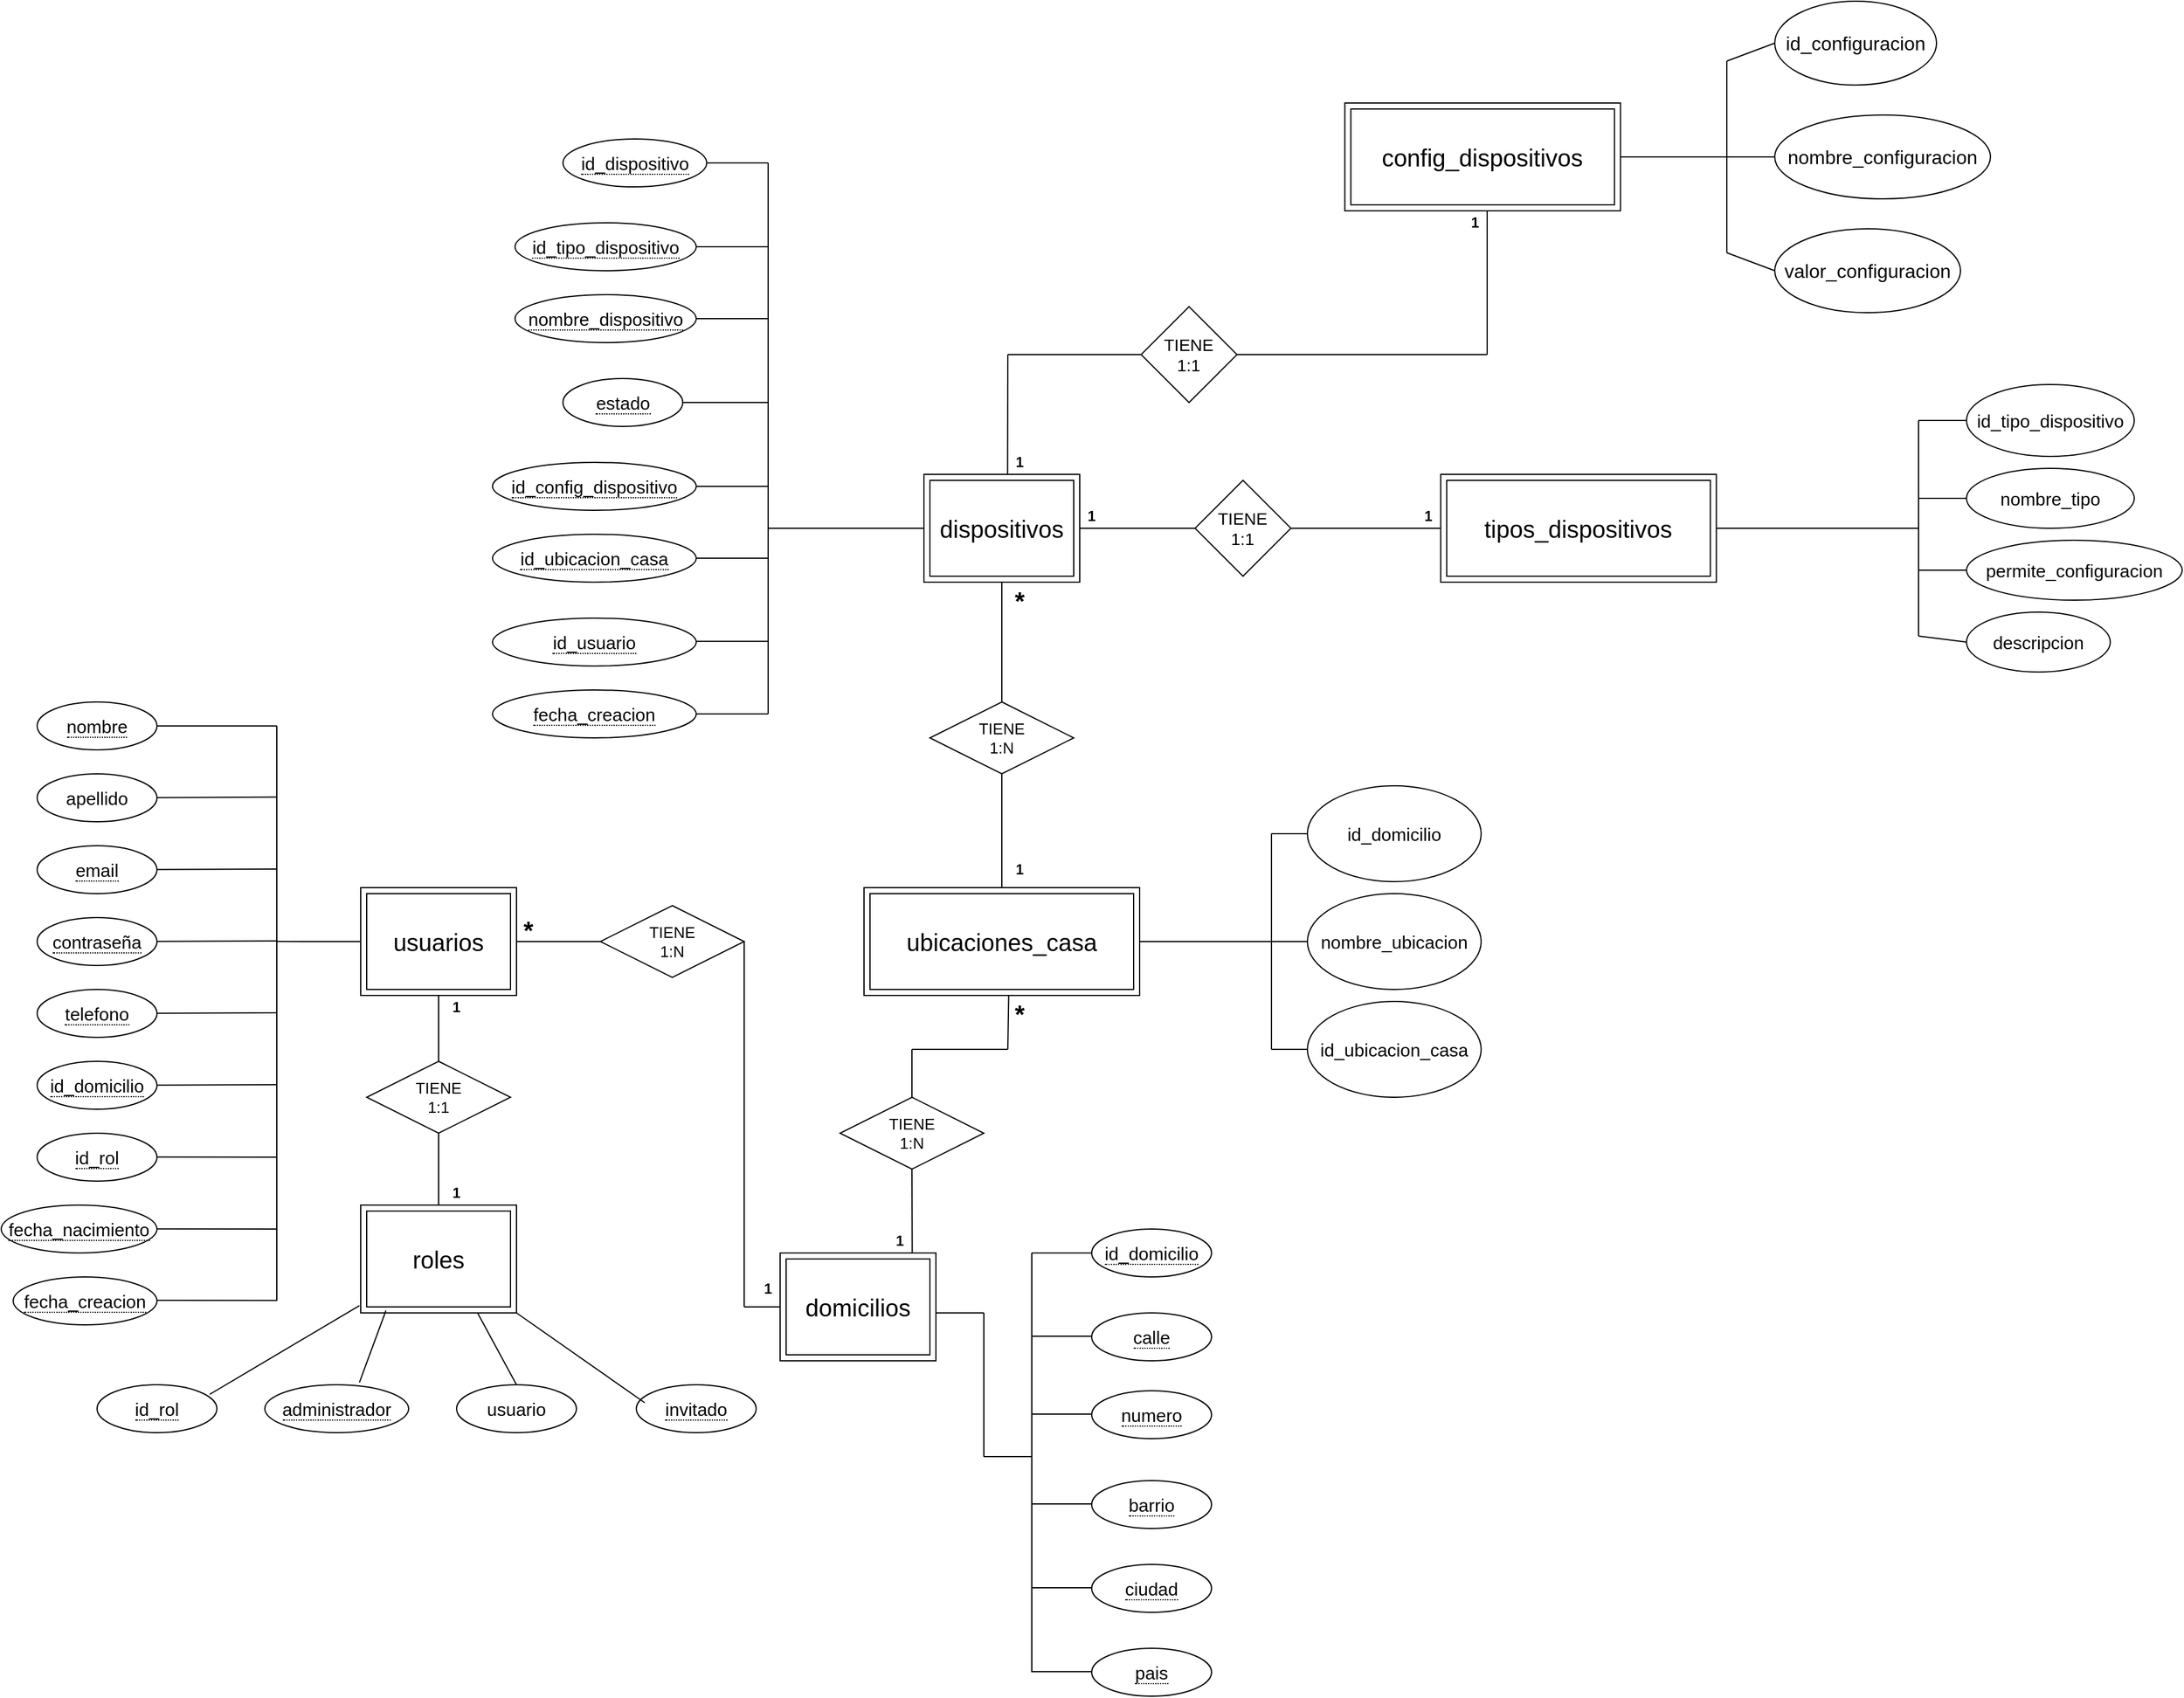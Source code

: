 <mxfile version="27.0.6">
  <diagram name="Página-1" id="RN6qUwkXmXJioh9lJVVL">
    <mxGraphModel dx="3287" dy="2283" grid="1" gridSize="10" guides="1" tooltips="1" connect="1" arrows="1" fold="1" page="0" pageScale="1" pageWidth="1169" pageHeight="827" background="light-dark(#FFFFFF,#000000)" math="0" shadow="0">
      <root>
        <mxCell id="0" />
        <mxCell id="1" parent="0" />
        <mxCell id="u8_-o0xkHzn2XvbIuxs5-7" value="&lt;span style=&quot;border-bottom: 1px dotted&quot;&gt;&lt;font style=&quot;font-size: 15px;&quot;&gt;nombre&lt;/font&gt;&lt;/span&gt;" style="ellipse;whiteSpace=wrap;html=1;align=center;" parent="1" vertex="1">
          <mxGeometry x="-250" y="50" width="100" height="40" as="geometry" />
        </mxCell>
        <mxCell id="u8_-o0xkHzn2XvbIuxs5-8" value="" style="endArrow=none;html=1;rounded=0;" parent="1" edge="1">
          <mxGeometry relative="1" as="geometry">
            <mxPoint x="-50" y="70" as="sourcePoint" />
            <mxPoint x="-50" y="550" as="targetPoint" />
          </mxGeometry>
        </mxCell>
        <mxCell id="u8_-o0xkHzn2XvbIuxs5-9" value="" style="endArrow=none;html=1;rounded=0;" parent="1" edge="1">
          <mxGeometry relative="1" as="geometry">
            <mxPoint x="-150" y="70" as="sourcePoint" />
            <mxPoint x="-50" y="70" as="targetPoint" />
          </mxGeometry>
        </mxCell>
        <mxCell id="u8_-o0xkHzn2XvbIuxs5-10" value="&lt;span style=&quot;font-size: 15px;&quot;&gt;apellido&lt;/span&gt;" style="ellipse;whiteSpace=wrap;html=1;align=center;" parent="1" vertex="1">
          <mxGeometry x="-250" y="110" width="100" height="40" as="geometry" />
        </mxCell>
        <mxCell id="u8_-o0xkHzn2XvbIuxs5-11" value="" style="endArrow=none;html=1;rounded=0;" parent="1" edge="1">
          <mxGeometry relative="1" as="geometry">
            <mxPoint x="-150" y="129.82" as="sourcePoint" />
            <mxPoint x="-50" y="129.41" as="targetPoint" />
          </mxGeometry>
        </mxCell>
        <mxCell id="u8_-o0xkHzn2XvbIuxs5-12" value="&lt;span style=&quot;border-bottom: 1px dotted&quot;&gt;&lt;font style=&quot;font-size: 15px;&quot;&gt;email&lt;/font&gt;&lt;/span&gt;" style="ellipse;whiteSpace=wrap;html=1;align=center;" parent="1" vertex="1">
          <mxGeometry x="-250" y="170" width="100" height="40" as="geometry" />
        </mxCell>
        <mxCell id="u8_-o0xkHzn2XvbIuxs5-13" value="&lt;span style=&quot;border-bottom: 1px dotted&quot;&gt;&lt;font style=&quot;font-size: 15px;&quot;&gt;contraseña&lt;/font&gt;&lt;/span&gt;" style="ellipse;whiteSpace=wrap;html=1;align=center;" parent="1" vertex="1">
          <mxGeometry x="-250" y="230" width="100" height="40" as="geometry" />
        </mxCell>
        <mxCell id="u8_-o0xkHzn2XvbIuxs5-14" value="&lt;span style=&quot;border-bottom: 1px dotted&quot;&gt;&lt;font style=&quot;font-size: 15px;&quot;&gt;telefono&lt;/font&gt;&lt;/span&gt;" style="ellipse;whiteSpace=wrap;html=1;align=center;" parent="1" vertex="1">
          <mxGeometry x="-250" y="290" width="100" height="40" as="geometry" />
        </mxCell>
        <mxCell id="u8_-o0xkHzn2XvbIuxs5-3" value="&lt;font style=&quot;font-size: 20px;&quot;&gt;usuarios&lt;/font&gt;" style="shape=ext;margin=3;double=1;whiteSpace=wrap;html=1;align=center;" parent="1" vertex="1">
          <mxGeometry x="20" y="205" width="130" height="90" as="geometry" />
        </mxCell>
        <mxCell id="3FY7Xd6svoK7raiZwcE3-2" value="&lt;span style=&quot;border-bottom: 1px dotted&quot;&gt;&lt;font style=&quot;font-size: 15px;&quot;&gt;id_domicilio&lt;/font&gt;&lt;/span&gt;" style="ellipse;whiteSpace=wrap;html=1;align=center;" parent="1" vertex="1">
          <mxGeometry x="-250" y="350" width="100" height="40" as="geometry" />
        </mxCell>
        <mxCell id="3FY7Xd6svoK7raiZwcE3-3" value="&lt;font style=&quot;font-size: 20px;&quot;&gt;dispositivos&lt;/font&gt;" style="shape=ext;margin=3;double=1;whiteSpace=wrap;html=1;align=center;" parent="1" vertex="1">
          <mxGeometry x="490" y="-140" width="130" height="90" as="geometry" />
        </mxCell>
        <mxCell id="3FY7Xd6svoK7raiZwcE3-4" value="&lt;span style=&quot;border-bottom: 1px dotted&quot;&gt;&lt;font style=&quot;font-size: 15px;&quot;&gt;id_rol&lt;/font&gt;&lt;/span&gt;" style="ellipse;whiteSpace=wrap;html=1;align=center;" parent="1" vertex="1">
          <mxGeometry x="-250" y="410" width="100" height="40" as="geometry" />
        </mxCell>
        <mxCell id="3FY7Xd6svoK7raiZwcE3-5" value="&lt;font style=&quot;font-size: 20px;&quot;&gt;roles&lt;/font&gt;" style="shape=ext;margin=3;double=1;whiteSpace=wrap;html=1;align=center;" parent="1" vertex="1">
          <mxGeometry x="20" y="470" width="130" height="90" as="geometry" />
        </mxCell>
        <mxCell id="3FY7Xd6svoK7raiZwcE3-6" value="" style="endArrow=none;html=1;rounded=0;" parent="1" edge="1">
          <mxGeometry relative="1" as="geometry">
            <mxPoint x="-150" y="189.91" as="sourcePoint" />
            <mxPoint x="-50" y="189.5" as="targetPoint" />
          </mxGeometry>
        </mxCell>
        <mxCell id="3FY7Xd6svoK7raiZwcE3-7" value="" style="endArrow=none;html=1;rounded=0;" parent="1" edge="1">
          <mxGeometry relative="1" as="geometry">
            <mxPoint x="-150" y="249.91" as="sourcePoint" />
            <mxPoint x="-50" y="249.5" as="targetPoint" />
          </mxGeometry>
        </mxCell>
        <mxCell id="3FY7Xd6svoK7raiZwcE3-8" value="" style="endArrow=none;html=1;rounded=0;" parent="1" edge="1">
          <mxGeometry relative="1" as="geometry">
            <mxPoint x="-150" y="309.91" as="sourcePoint" />
            <mxPoint x="-50" y="309.5" as="targetPoint" />
          </mxGeometry>
        </mxCell>
        <mxCell id="3FY7Xd6svoK7raiZwcE3-9" value="" style="endArrow=none;html=1;rounded=0;" parent="1" edge="1">
          <mxGeometry relative="1" as="geometry">
            <mxPoint x="-150" y="369.91" as="sourcePoint" />
            <mxPoint x="-50" y="369.5" as="targetPoint" />
          </mxGeometry>
        </mxCell>
        <mxCell id="3FY7Xd6svoK7raiZwcE3-10" value="" style="endArrow=none;html=1;rounded=0;" parent="1" edge="1">
          <mxGeometry relative="1" as="geometry">
            <mxPoint x="-150" y="429.91" as="sourcePoint" />
            <mxPoint x="-50" y="430" as="targetPoint" />
          </mxGeometry>
        </mxCell>
        <mxCell id="3FY7Xd6svoK7raiZwcE3-11" value="" style="endArrow=none;html=1;rounded=0;entryX=0;entryY=0.5;entryDx=0;entryDy=0;" parent="1" target="u8_-o0xkHzn2XvbIuxs5-3" edge="1">
          <mxGeometry relative="1" as="geometry">
            <mxPoint x="-50" y="249.91" as="sourcePoint" />
            <mxPoint x="50" y="249.5" as="targetPoint" />
          </mxGeometry>
        </mxCell>
        <mxCell id="3FY7Xd6svoK7raiZwcE3-12" value="&lt;span style=&quot;border-bottom: 1px dotted&quot;&gt;&lt;font style=&quot;font-size: 15px;&quot;&gt;administrador&lt;/font&gt;&lt;/span&gt;" style="ellipse;whiteSpace=wrap;html=1;align=center;" parent="1" vertex="1">
          <mxGeometry x="-60" y="620" width="120" height="40" as="geometry" />
        </mxCell>
        <mxCell id="3FY7Xd6svoK7raiZwcE3-13" value="&lt;span style=&quot;font-size: 15px;&quot;&gt;usuario&lt;/span&gt;" style="ellipse;whiteSpace=wrap;html=1;align=center;" parent="1" vertex="1">
          <mxGeometry x="100" y="620" width="100" height="40" as="geometry" />
        </mxCell>
        <mxCell id="3FY7Xd6svoK7raiZwcE3-14" value="&lt;span style=&quot;border-bottom: 1px dotted&quot;&gt;&lt;font style=&quot;font-size: 15px;&quot;&gt;invitado&lt;/font&gt;&lt;/span&gt;" style="ellipse;whiteSpace=wrap;html=1;align=center;" parent="1" vertex="1">
          <mxGeometry x="250" y="620" width="100" height="40" as="geometry" />
        </mxCell>
        <mxCell id="3FY7Xd6svoK7raiZwcE3-15" value="" style="endArrow=none;html=1;rounded=0;entryX=0.162;entryY=0.978;entryDx=0;entryDy=0;entryPerimeter=0;exitX=0.658;exitY=-0.05;exitDx=0;exitDy=0;exitPerimeter=0;" parent="1" source="3FY7Xd6svoK7raiZwcE3-12" target="3FY7Xd6svoK7raiZwcE3-5" edge="1">
          <mxGeometry relative="1" as="geometry">
            <mxPoint x="-90" y="560.41" as="sourcePoint" />
            <mxPoint x="10" y="560" as="targetPoint" />
          </mxGeometry>
        </mxCell>
        <mxCell id="3FY7Xd6svoK7raiZwcE3-16" value="" style="endArrow=none;html=1;rounded=0;exitX=0.5;exitY=0;exitDx=0;exitDy=0;entryX=0.75;entryY=1;entryDx=0;entryDy=0;" parent="1" source="3FY7Xd6svoK7raiZwcE3-13" target="3FY7Xd6svoK7raiZwcE3-5" edge="1">
          <mxGeometry relative="1" as="geometry">
            <mxPoint x="80" y="720.41" as="sourcePoint" />
            <mxPoint x="100" y="570" as="targetPoint" />
          </mxGeometry>
        </mxCell>
        <mxCell id="3FY7Xd6svoK7raiZwcE3-17" value="" style="endArrow=none;html=1;rounded=0;exitX=1;exitY=1;exitDx=0;exitDy=0;entryX=0.07;entryY=0.375;entryDx=0;entryDy=0;entryPerimeter=0;" parent="1" source="3FY7Xd6svoK7raiZwcE3-5" target="3FY7Xd6svoK7raiZwcE3-14" edge="1">
          <mxGeometry relative="1" as="geometry">
            <mxPoint x="180" y="790.41" as="sourcePoint" />
            <mxPoint x="280" y="790" as="targetPoint" />
          </mxGeometry>
        </mxCell>
        <mxCell id="3FY7Xd6svoK7raiZwcE3-19" value="&lt;span style=&quot;border-bottom: 1px dotted&quot;&gt;&lt;font style=&quot;font-size: 15px;&quot;&gt;id_rol&lt;/font&gt;&lt;/span&gt;" style="ellipse;whiteSpace=wrap;html=1;align=center;" parent="1" vertex="1">
          <mxGeometry x="-200" y="620" width="100" height="40" as="geometry" />
        </mxCell>
        <mxCell id="3FY7Xd6svoK7raiZwcE3-20" value="" style="endArrow=none;html=1;rounded=0;entryX=-0.008;entryY=0.933;entryDx=0;entryDy=0;entryPerimeter=0;exitX=0.94;exitY=0.2;exitDx=0;exitDy=0;exitPerimeter=0;" parent="1" source="3FY7Xd6svoK7raiZwcE3-19" target="3FY7Xd6svoK7raiZwcE3-5" edge="1">
          <mxGeometry relative="1" as="geometry">
            <mxPoint x="-50" y="610" as="sourcePoint" />
            <mxPoint x="-28" y="550" as="targetPoint" />
          </mxGeometry>
        </mxCell>
        <mxCell id="3FY7Xd6svoK7raiZwcE3-21" value="&lt;font style=&quot;font-size: 20px;&quot;&gt;domicilios&lt;/font&gt;" style="shape=ext;margin=3;double=1;whiteSpace=wrap;html=1;align=center;" parent="1" vertex="1">
          <mxGeometry x="370" y="510" width="130" height="90" as="geometry" />
        </mxCell>
        <mxCell id="3FY7Xd6svoK7raiZwcE3-22" value="&lt;span style=&quot;border-bottom: 1px dotted&quot;&gt;&lt;font style=&quot;font-size: 15px;&quot;&gt;calle&lt;/font&gt;&lt;/span&gt;" style="ellipse;whiteSpace=wrap;html=1;align=center;" parent="1" vertex="1">
          <mxGeometry x="630" y="560" width="100" height="40" as="geometry" />
        </mxCell>
        <mxCell id="3FY7Xd6svoK7raiZwcE3-23" value="&lt;span style=&quot;border-bottom: 1px dotted&quot;&gt;&lt;font style=&quot;font-size: 15px;&quot;&gt;numero&lt;/font&gt;&lt;/span&gt;" style="ellipse;whiteSpace=wrap;html=1;align=center;" parent="1" vertex="1">
          <mxGeometry x="630" y="625" width="100" height="40" as="geometry" />
        </mxCell>
        <mxCell id="3FY7Xd6svoK7raiZwcE3-24" value="&lt;span style=&quot;border-bottom: 1px dotted&quot;&gt;&lt;font style=&quot;font-size: 15px;&quot;&gt;barrio&lt;/font&gt;&lt;/span&gt;" style="ellipse;whiteSpace=wrap;html=1;align=center;" parent="1" vertex="1">
          <mxGeometry x="630" y="700" width="100" height="40" as="geometry" />
        </mxCell>
        <mxCell id="3FY7Xd6svoK7raiZwcE3-25" value="&lt;span style=&quot;border-bottom: 1px dotted&quot;&gt;&lt;font style=&quot;font-size: 15px;&quot;&gt;ciudad&lt;/font&gt;&lt;/span&gt;" style="ellipse;whiteSpace=wrap;html=1;align=center;" parent="1" vertex="1">
          <mxGeometry x="630" y="770" width="100" height="40" as="geometry" />
        </mxCell>
        <mxCell id="3FY7Xd6svoK7raiZwcE3-26" value="&lt;span style=&quot;border-bottom: 1px dotted&quot;&gt;&lt;font style=&quot;font-size: 15px;&quot;&gt;pais&lt;/font&gt;&lt;/span&gt;" style="ellipse;whiteSpace=wrap;html=1;align=center;" parent="1" vertex="1">
          <mxGeometry x="630" y="840" width="100" height="40" as="geometry" />
        </mxCell>
        <mxCell id="3FY7Xd6svoK7raiZwcE3-27" value="&lt;span style=&quot;border-bottom: 1px dotted&quot;&gt;&lt;font style=&quot;font-size: 15px;&quot;&gt;id_domicilio&lt;/font&gt;&lt;/span&gt;" style="ellipse;whiteSpace=wrap;html=1;align=center;strokeColor=default;" parent="1" vertex="1">
          <mxGeometry x="630" y="490" width="100" height="40" as="geometry" />
        </mxCell>
        <mxCell id="3FY7Xd6svoK7raiZwcE3-29" value="&lt;div&gt;&lt;font style=&quot;font-size: 13px;&quot;&gt;TIENE&lt;/font&gt;&lt;/div&gt;&lt;div&gt;&lt;font style=&quot;font-size: 13px;&quot;&gt;1:1&lt;/font&gt;&lt;/div&gt;" style="shape=rhombus;perimeter=rhombusPerimeter;whiteSpace=wrap;html=1;align=center;" parent="1" vertex="1">
          <mxGeometry x="25" y="350" width="120" height="60" as="geometry" />
        </mxCell>
        <mxCell id="3FY7Xd6svoK7raiZwcE3-30" value="&lt;span style=&quot;border-bottom: 1px dotted&quot;&gt;&lt;font style=&quot;font-size: 15px;&quot;&gt;fecha_creacion&lt;/font&gt;&lt;/span&gt;" style="ellipse;whiteSpace=wrap;html=1;align=center;" parent="1" vertex="1">
          <mxGeometry x="-270" y="530" width="120" height="40" as="geometry" />
        </mxCell>
        <mxCell id="3FY7Xd6svoK7raiZwcE3-31" value="" style="endArrow=none;html=1;rounded=0;" parent="1" edge="1">
          <mxGeometry relative="1" as="geometry">
            <mxPoint x="-150" y="489.91" as="sourcePoint" />
            <mxPoint x="-50" y="490" as="targetPoint" />
          </mxGeometry>
        </mxCell>
        <mxCell id="3FY7Xd6svoK7raiZwcE3-34" value="&lt;span style=&quot;border-bottom: 1px dotted&quot;&gt;&lt;font style=&quot;font-size: 15px;&quot;&gt;fecha_nacimiento&lt;/font&gt;&lt;/span&gt;" style="ellipse;whiteSpace=wrap;html=1;align=center;" parent="1" vertex="1">
          <mxGeometry x="-280" y="470" width="130" height="40" as="geometry" />
        </mxCell>
        <mxCell id="3FY7Xd6svoK7raiZwcE3-35" value="" style="endArrow=none;html=1;rounded=0;" parent="1" edge="1">
          <mxGeometry relative="1" as="geometry">
            <mxPoint x="-150" y="549.5" as="sourcePoint" />
            <mxPoint x="-50" y="549.59" as="targetPoint" />
          </mxGeometry>
        </mxCell>
        <mxCell id="3FY7Xd6svoK7raiZwcE3-37" value="" style="endArrow=none;html=1;rounded=0;exitX=1;exitY=0.5;exitDx=0;exitDy=0;" parent="1" source="3FY7Xd6svoK7raiZwcE3-38" edge="1">
          <mxGeometry relative="1" as="geometry">
            <mxPoint x="300" y="360" as="sourcePoint" />
            <mxPoint x="340" y="555" as="targetPoint" />
          </mxGeometry>
        </mxCell>
        <mxCell id="3FY7Xd6svoK7raiZwcE3-39" value="" style="endArrow=none;html=1;rounded=0;entryX=0;entryY=0.5;entryDx=0;entryDy=0;exitX=1;exitY=0.5;exitDx=0;exitDy=0;" parent="1" source="u8_-o0xkHzn2XvbIuxs5-3" target="3FY7Xd6svoK7raiZwcE3-38" edge="1">
          <mxGeometry relative="1" as="geometry">
            <mxPoint x="150" y="250" as="sourcePoint" />
            <mxPoint x="400" y="245" as="targetPoint" />
          </mxGeometry>
        </mxCell>
        <mxCell id="3FY7Xd6svoK7raiZwcE3-38" value="&lt;div&gt;&lt;font style=&quot;font-size: 13px;&quot;&gt;TIENE&lt;/font&gt;&lt;/div&gt;&lt;div&gt;&lt;font style=&quot;font-size: 13px;&quot;&gt;1:N&lt;/font&gt;&lt;/div&gt;" style="shape=rhombus;perimeter=rhombusPerimeter;whiteSpace=wrap;html=1;align=center;" parent="1" vertex="1">
          <mxGeometry x="220" y="220" width="120" height="60" as="geometry" />
        </mxCell>
        <mxCell id="3FY7Xd6svoK7raiZwcE3-41" value="" style="endArrow=none;html=1;rounded=0;" parent="1" edge="1">
          <mxGeometry relative="1" as="geometry">
            <mxPoint x="580" y="510" as="sourcePoint" />
            <mxPoint x="580" y="860" as="targetPoint" />
            <Array as="points">
              <mxPoint x="580" y="750" />
            </Array>
          </mxGeometry>
        </mxCell>
        <mxCell id="3FY7Xd6svoK7raiZwcE3-42" value="" style="endArrow=none;html=1;rounded=0;entryX=0;entryY=0.5;entryDx=0;entryDy=0;" parent="1" target="3FY7Xd6svoK7raiZwcE3-27" edge="1">
          <mxGeometry relative="1" as="geometry">
            <mxPoint x="580" y="510" as="sourcePoint" />
            <mxPoint x="670" y="470" as="targetPoint" />
          </mxGeometry>
        </mxCell>
        <mxCell id="3FY7Xd6svoK7raiZwcE3-43" value="" style="endArrow=none;html=1;rounded=0;entryX=0;entryY=0.5;entryDx=0;entryDy=0;" parent="1" edge="1">
          <mxGeometry relative="1" as="geometry">
            <mxPoint x="580" y="579.5" as="sourcePoint" />
            <mxPoint x="630" y="579.5" as="targetPoint" />
          </mxGeometry>
        </mxCell>
        <mxCell id="3FY7Xd6svoK7raiZwcE3-44" value="" style="endArrow=none;html=1;rounded=0;entryX=0;entryY=0.5;entryDx=0;entryDy=0;" parent="1" edge="1">
          <mxGeometry relative="1" as="geometry">
            <mxPoint x="580" y="644.5" as="sourcePoint" />
            <mxPoint x="630" y="644.5" as="targetPoint" />
          </mxGeometry>
        </mxCell>
        <mxCell id="3FY7Xd6svoK7raiZwcE3-45" value="" style="endArrow=none;html=1;rounded=0;entryX=0;entryY=0.5;entryDx=0;entryDy=0;" parent="1" edge="1">
          <mxGeometry relative="1" as="geometry">
            <mxPoint x="580" y="719.5" as="sourcePoint" />
            <mxPoint x="630" y="719.5" as="targetPoint" />
          </mxGeometry>
        </mxCell>
        <mxCell id="3FY7Xd6svoK7raiZwcE3-46" value="" style="endArrow=none;html=1;rounded=0;entryX=0;entryY=0.5;entryDx=0;entryDy=0;" parent="1" edge="1">
          <mxGeometry relative="1" as="geometry">
            <mxPoint x="580" y="789.5" as="sourcePoint" />
            <mxPoint x="630" y="789.5" as="targetPoint" />
          </mxGeometry>
        </mxCell>
        <mxCell id="3FY7Xd6svoK7raiZwcE3-47" value="" style="endArrow=none;html=1;rounded=0;entryX=0;entryY=0.5;entryDx=0;entryDy=0;" parent="1" edge="1">
          <mxGeometry relative="1" as="geometry">
            <mxPoint x="580" y="859.5" as="sourcePoint" />
            <mxPoint x="630" y="859.5" as="targetPoint" />
          </mxGeometry>
        </mxCell>
        <mxCell id="3FY7Xd6svoK7raiZwcE3-48" value="&lt;font style=&quot;font-size: 20px;&quot;&gt;tipos_dispositivos&lt;/font&gt;" style="shape=ext;margin=3;double=1;whiteSpace=wrap;html=1;align=center;" parent="1" vertex="1">
          <mxGeometry x="921.25" y="-140" width="230" height="90" as="geometry" />
        </mxCell>
        <mxCell id="PQYUU-_nngMEaI0ktpOC-4" value="" style="endArrow=none;html=1;rounded=0;entryX=1;entryY=0.5;entryDx=0;entryDy=0;" parent="1" edge="1" target="PQYUU-_nngMEaI0ktpOC-5">
          <mxGeometry width="50" height="50" relative="1" as="geometry">
            <mxPoint x="360" y="-400" as="sourcePoint" />
            <mxPoint x="298.75" y="-400" as="targetPoint" />
          </mxGeometry>
        </mxCell>
        <mxCell id="PQYUU-_nngMEaI0ktpOC-5" value="&lt;span style=&quot;border-bottom: 1px dotted&quot;&gt;&lt;font style=&quot;font-size: 15px;&quot;&gt;id_dispositivo&lt;/font&gt;&lt;/span&gt;" style="ellipse;whiteSpace=wrap;html=1;align=center;" parent="1" vertex="1">
          <mxGeometry x="188.75" y="-420" width="120" height="40" as="geometry" />
        </mxCell>
        <mxCell id="PQYUU-_nngMEaI0ktpOC-7" value="&lt;span style=&quot;border-bottom: 1px dotted&quot;&gt;&lt;font style=&quot;font-size: 15px;&quot;&gt;id_tipo_dispositivo&lt;/font&gt;&lt;/span&gt;" style="ellipse;whiteSpace=wrap;html=1;align=center;" parent="1" vertex="1">
          <mxGeometry x="148.75" y="-350" width="151.25" height="40" as="geometry" />
        </mxCell>
        <mxCell id="PQYUU-_nngMEaI0ktpOC-8" value="&lt;span style=&quot;border-bottom: 1px dotted&quot;&gt;&lt;font style=&quot;font-size: 15px;&quot;&gt;estado&lt;/font&gt;&lt;/span&gt;" style="ellipse;whiteSpace=wrap;html=1;align=center;points=[[0,0,0,0,0],[0,0.5,0,0,0],[0,1,0,0,0],[0.5,0,0,0,0],[0.5,1,0,0,0],[1,0,0,0,0],[1,0.5,0,0,0],[1,1,0,0,0]];" parent="1" vertex="1">
          <mxGeometry x="188.75" y="-220" width="100" height="40" as="geometry" />
        </mxCell>
        <mxCell id="PQYUU-_nngMEaI0ktpOC-9" value="&lt;span style=&quot;border-bottom: 1px dotted&quot;&gt;&lt;font style=&quot;font-size: 15px;&quot;&gt;id_config_dispositivo&lt;/font&gt;&lt;/span&gt;" style="ellipse;whiteSpace=wrap;html=1;align=center;" parent="1" vertex="1">
          <mxGeometry x="130" y="-150" width="170" height="40" as="geometry" />
        </mxCell>
        <mxCell id="PQYUU-_nngMEaI0ktpOC-11" value="&lt;span style=&quot;border-bottom: 1px dotted&quot;&gt;&lt;font style=&quot;font-size: 15px;&quot;&gt;nombre_dispositivo&lt;/font&gt;&lt;/span&gt;" style="ellipse;whiteSpace=wrap;html=1;align=center;" parent="1" vertex="1">
          <mxGeometry x="148.75" y="-290" width="151.25" height="40" as="geometry" />
        </mxCell>
        <mxCell id="PQYUU-_nngMEaI0ktpOC-13" value="&lt;font style=&quot;font-size: 20px;&quot;&gt;config_dispositivos&lt;/font&gt;" style="shape=ext;margin=3;double=1;whiteSpace=wrap;html=1;align=center;" parent="1" vertex="1">
          <mxGeometry x="841.25" y="-450" width="230" height="90" as="geometry" />
        </mxCell>
        <mxCell id="PQYUU-_nngMEaI0ktpOC-15" value="" style="endArrow=none;html=1;rounded=0;" parent="1" edge="1">
          <mxGeometry width="50" height="50" relative="1" as="geometry">
            <mxPoint x="360" y="-400" as="sourcePoint" />
            <mxPoint x="360" y="60" as="targetPoint" />
            <Array as="points">
              <mxPoint x="360" y="-60" />
            </Array>
          </mxGeometry>
        </mxCell>
        <mxCell id="PQYUU-_nngMEaI0ktpOC-16" value="" style="endArrow=none;html=1;rounded=0;entryX=1;entryY=0.5;entryDx=0;entryDy=0;" parent="1" edge="1" target="PQYUU-_nngMEaI0ktpOC-7">
          <mxGeometry width="50" height="50" relative="1" as="geometry">
            <mxPoint x="360" y="-330" as="sourcePoint" />
            <mxPoint x="310" y="-350" as="targetPoint" />
          </mxGeometry>
        </mxCell>
        <mxCell id="PQYUU-_nngMEaI0ktpOC-17" value="" style="endArrow=none;html=1;rounded=0;" parent="1" edge="1">
          <mxGeometry width="50" height="50" relative="1" as="geometry">
            <mxPoint x="360" y="-270" as="sourcePoint" />
            <mxPoint x="300" y="-270" as="targetPoint" />
          </mxGeometry>
        </mxCell>
        <mxCell id="PQYUU-_nngMEaI0ktpOC-19" value="" style="endArrow=none;html=1;rounded=0;entryX=1;entryY=0.5;entryDx=0;entryDy=0;" parent="1" edge="1" target="PQYUU-_nngMEaI0ktpOC-9">
          <mxGeometry width="50" height="50" relative="1" as="geometry">
            <mxPoint x="360" y="-130" as="sourcePoint" />
            <mxPoint x="320" y="-160" as="targetPoint" />
          </mxGeometry>
        </mxCell>
        <mxCell id="PQYUU-_nngMEaI0ktpOC-20" value="" style="endArrow=none;html=1;rounded=0;entryX=1;entryY=0.5;entryDx=0;entryDy=0;entryPerimeter=0;" parent="1" edge="1" target="PQYUU-_nngMEaI0ktpOC-8">
          <mxGeometry width="50" height="50" relative="1" as="geometry">
            <mxPoint x="360" y="-200" as="sourcePoint" />
            <mxPoint x="288.75" y="-205" as="targetPoint" />
          </mxGeometry>
        </mxCell>
        <mxCell id="PQYUU-_nngMEaI0ktpOC-21" value="&lt;span style=&quot;font-size: 20px;&quot;&gt;ubicaciones_casa&lt;/span&gt;" style="shape=ext;margin=3;double=1;whiteSpace=wrap;html=1;align=center;" parent="1" vertex="1">
          <mxGeometry x="440" y="205" width="230" height="90" as="geometry" />
        </mxCell>
        <mxCell id="PQYUU-_nngMEaI0ktpOC-22" value="&lt;span style=&quot;border-bottom: 1px dotted&quot;&gt;&lt;font style=&quot;font-size: 15px;&quot;&gt;id_ubicacion_casa&lt;/font&gt;&lt;/span&gt;" style="ellipse;whiteSpace=wrap;html=1;align=center;" parent="1" vertex="1">
          <mxGeometry x="130" y="-90" width="170" height="40" as="geometry" />
        </mxCell>
        <mxCell id="PQYUU-_nngMEaI0ktpOC-23" value="" style="endArrow=none;html=1;rounded=0;" parent="1" edge="1">
          <mxGeometry width="50" height="50" relative="1" as="geometry">
            <mxPoint x="360" y="-70" as="sourcePoint" />
            <mxPoint x="300" y="-70" as="targetPoint" />
          </mxGeometry>
        </mxCell>
        <mxCell id="PQYUU-_nngMEaI0ktpOC-24" value="&lt;span style=&quot;border-bottom: 1px dotted&quot;&gt;&lt;font style=&quot;font-size: 15px;&quot;&gt;id_usuario&lt;/font&gt;&lt;/span&gt;" style="ellipse;whiteSpace=wrap;html=1;align=center;" parent="1" vertex="1">
          <mxGeometry x="130" y="-20" width="170" height="40" as="geometry" />
        </mxCell>
        <mxCell id="PQYUU-_nngMEaI0ktpOC-25" value="" style="endArrow=none;html=1;rounded=0;" parent="1" edge="1">
          <mxGeometry width="50" height="50" relative="1" as="geometry">
            <mxPoint x="360" y="-0.59" as="sourcePoint" />
            <mxPoint x="300" y="-0.59" as="targetPoint" />
          </mxGeometry>
        </mxCell>
        <mxCell id="PQYUU-_nngMEaI0ktpOC-27" value="" style="endArrow=none;html=1;rounded=0;" parent="1" edge="1">
          <mxGeometry width="50" height="50" relative="1" as="geometry">
            <mxPoint x="360" y="60" as="sourcePoint" />
            <mxPoint x="300" y="60" as="targetPoint" />
          </mxGeometry>
        </mxCell>
        <mxCell id="PQYUU-_nngMEaI0ktpOC-28" value="&lt;span style=&quot;border-bottom: 1px dotted&quot;&gt;&lt;font style=&quot;font-size: 15px;&quot;&gt;fecha_creacion&lt;/font&gt;&lt;/span&gt;" style="ellipse;whiteSpace=wrap;html=1;align=center;" parent="1" vertex="1">
          <mxGeometry x="130" y="40" width="170" height="40" as="geometry" />
        </mxCell>
        <mxCell id="PQYUU-_nngMEaI0ktpOC-31" value="&lt;font style=&quot;font-size: 14px;&quot;&gt;TIENE&lt;/font&gt;&lt;div&gt;&lt;font style=&quot;font-size: 14px;&quot;&gt;1:1&lt;/font&gt;&lt;/div&gt;" style="rhombus;whiteSpace=wrap;html=1;" parent="1" vertex="1">
          <mxGeometry x="716.25" y="-135" width="80" height="80" as="geometry" />
        </mxCell>
        <mxCell id="PQYUU-_nngMEaI0ktpOC-40" value="&lt;font style=&quot;font-size: 15px;&quot;&gt;id_tipo_dispositivo&lt;/font&gt;" style="ellipse;whiteSpace=wrap;html=1;" parent="1" vertex="1">
          <mxGeometry x="1360" y="-215" width="140" height="60" as="geometry" />
        </mxCell>
        <mxCell id="PQYUU-_nngMEaI0ktpOC-42" value="&lt;font style=&quot;font-size: 15px;&quot;&gt;nombre_tipo&lt;/font&gt;" style="ellipse;whiteSpace=wrap;html=1;" parent="1" vertex="1">
          <mxGeometry x="1360" y="-145" width="140" height="50" as="geometry" />
        </mxCell>
        <mxCell id="PQYUU-_nngMEaI0ktpOC-44" value="&lt;font style=&quot;font-size: 15px;&quot;&gt;permite_configuracion&lt;/font&gt;" style="ellipse;whiteSpace=wrap;html=1;" parent="1" vertex="1">
          <mxGeometry x="1360" y="-85" width="180" height="50" as="geometry" />
        </mxCell>
        <mxCell id="PQYUU-_nngMEaI0ktpOC-46" value="&lt;font style=&quot;font-size: 15px;&quot;&gt;descripcion&lt;/font&gt;" style="ellipse;whiteSpace=wrap;html=1;" parent="1" vertex="1">
          <mxGeometry x="1360" y="-25" width="120" height="50" as="geometry" />
        </mxCell>
        <mxCell id="PQYUU-_nngMEaI0ktpOC-52" value="&lt;font style=&quot;font-size: 15px;&quot;&gt;id_ubicacion_casa&lt;/font&gt;" style="ellipse;whiteSpace=wrap;html=1;" parent="1" vertex="1">
          <mxGeometry x="810" y="300" width="145" height="80" as="geometry" />
        </mxCell>
        <mxCell id="PQYUU-_nngMEaI0ktpOC-56" value="&lt;font style=&quot;font-size: 15px;&quot;&gt;nombre_ubicacion&lt;/font&gt;" style="ellipse;whiteSpace=wrap;html=1;" parent="1" vertex="1">
          <mxGeometry x="810" y="210" width="145" height="80" as="geometry" />
        </mxCell>
        <mxCell id="PQYUU-_nngMEaI0ktpOC-60" value="&lt;font style=&quot;font-size: 16px;&quot;&gt;id_configuracion&lt;/font&gt;" style="ellipse;whiteSpace=wrap;html=1;" parent="1" vertex="1">
          <mxGeometry x="1200" y="-535" width="135" height="70" as="geometry" />
        </mxCell>
        <mxCell id="PQYUU-_nngMEaI0ktpOC-62" value="&lt;font style=&quot;font-size: 16px;&quot;&gt;nombre_configuracion&lt;/font&gt;" style="ellipse;whiteSpace=wrap;html=1;" parent="1" vertex="1">
          <mxGeometry x="1200" y="-440" width="180" height="70" as="geometry" />
        </mxCell>
        <mxCell id="PQYUU-_nngMEaI0ktpOC-65" value="&lt;font style=&quot;font-size: 16px;&quot;&gt;valor_configuracion&lt;/font&gt;" style="ellipse;whiteSpace=wrap;html=1;" parent="1" vertex="1">
          <mxGeometry x="1200" y="-345" width="155" height="70" as="geometry" />
        </mxCell>
        <mxCell id="PQYUU-_nngMEaI0ktpOC-71" value="&lt;font style=&quot;font-size: 14px;&quot;&gt;TIENE&lt;/font&gt;&lt;div&gt;&lt;font style=&quot;font-size: 14px;&quot;&gt;1:1&lt;/font&gt;&lt;/div&gt;" style="rhombus;whiteSpace=wrap;html=1;" parent="1" vertex="1">
          <mxGeometry x="671.25" y="-280" width="80" height="80" as="geometry" />
        </mxCell>
        <mxCell id="9aWKp1DlWxSWSAv2HUEG-2" value="&lt;font style=&quot;font-size: 15px;&quot;&gt;id_domicilio&lt;/font&gt;" style="ellipse;whiteSpace=wrap;html=1;" parent="1" vertex="1">
          <mxGeometry x="810" y="120" width="145" height="80" as="geometry" />
        </mxCell>
        <mxCell id="e76gL8wItpxrsiZWBFDr-9" value="&lt;div&gt;&lt;font style=&quot;font-size: 13px;&quot;&gt;TIENE&lt;/font&gt;&lt;/div&gt;&lt;div&gt;&lt;font style=&quot;font-size: 13px;&quot;&gt;1:N&lt;/font&gt;&lt;/div&gt;" style="shape=rhombus;perimeter=rhombusPerimeter;whiteSpace=wrap;html=1;align=center;" parent="1" vertex="1">
          <mxGeometry x="420" y="380" width="120" height="60" as="geometry" />
        </mxCell>
        <mxCell id="e76gL8wItpxrsiZWBFDr-11" value="&lt;div&gt;&lt;font style=&quot;font-size: 13px;&quot;&gt;TIENE&lt;/font&gt;&lt;/div&gt;&lt;div&gt;&lt;span style=&quot;font-size: 13px;&quot;&gt;1:N&lt;/span&gt;&lt;/div&gt;" style="shape=rhombus;perimeter=rhombusPerimeter;whiteSpace=wrap;html=1;align=center;" parent="1" vertex="1">
          <mxGeometry x="495" y="50" width="120" height="60" as="geometry" />
        </mxCell>
        <mxCell id="eNG17uDxJaIBUiNM3jQK-4" value="" style="endArrow=none;html=1;rounded=0;" edge="1" parent="1">
          <mxGeometry width="50" height="50" relative="1" as="geometry">
            <mxPoint x="540" y="680" as="sourcePoint" />
            <mxPoint x="580" y="680" as="targetPoint" />
          </mxGeometry>
        </mxCell>
        <mxCell id="eNG17uDxJaIBUiNM3jQK-5" value="" style="endArrow=none;html=1;rounded=0;entryX=0;entryY=0.5;entryDx=0;entryDy=0;" edge="1" parent="1" target="3FY7Xd6svoK7raiZwcE3-21">
          <mxGeometry width="50" height="50" relative="1" as="geometry">
            <mxPoint x="340" y="555" as="sourcePoint" />
            <mxPoint x="370" y="410" as="targetPoint" />
          </mxGeometry>
        </mxCell>
        <mxCell id="eNG17uDxJaIBUiNM3jQK-6" value="" style="endArrow=none;html=1;rounded=0;entryX=0;entryY=0.5;entryDx=0;entryDy=0;exitX=1;exitY=0.5;exitDx=0;exitDy=0;" edge="1" parent="1" source="3FY7Xd6svoK7raiZwcE3-3" target="PQYUU-_nngMEaI0ktpOC-31">
          <mxGeometry width="50" height="50" relative="1" as="geometry">
            <mxPoint x="610" y="-10" as="sourcePoint" />
            <mxPoint x="660" y="-60" as="targetPoint" />
          </mxGeometry>
        </mxCell>
        <mxCell id="eNG17uDxJaIBUiNM3jQK-7" value="" style="endArrow=none;html=1;rounded=0;exitX=0.5;exitY=0;exitDx=0;exitDy=0;entryX=0.5;entryY=1;entryDx=0;entryDy=0;" edge="1" parent="1" source="e76gL8wItpxrsiZWBFDr-11" target="3FY7Xd6svoK7raiZwcE3-3">
          <mxGeometry width="50" height="50" relative="1" as="geometry">
            <mxPoint x="610" y="-10" as="sourcePoint" />
            <mxPoint x="660" y="-60" as="targetPoint" />
          </mxGeometry>
        </mxCell>
        <mxCell id="eNG17uDxJaIBUiNM3jQK-8" value="" style="endArrow=none;html=1;rounded=0;exitX=1;exitY=0.5;exitDx=0;exitDy=0;entryX=0;entryY=0.5;entryDx=0;entryDy=0;" edge="1" parent="1" source="PQYUU-_nngMEaI0ktpOC-31" target="3FY7Xd6svoK7raiZwcE3-48">
          <mxGeometry width="50" height="50" relative="1" as="geometry">
            <mxPoint x="860" y="-50" as="sourcePoint" />
            <mxPoint x="890" y="-110" as="targetPoint" />
          </mxGeometry>
        </mxCell>
        <mxCell id="eNG17uDxJaIBUiNM3jQK-11" value="" style="endArrow=none;html=1;rounded=0;" edge="1" parent="1">
          <mxGeometry width="50" height="50" relative="1" as="geometry">
            <mxPoint x="1320" y="-5" as="sourcePoint" />
            <mxPoint x="1320" y="-185" as="targetPoint" />
          </mxGeometry>
        </mxCell>
        <mxCell id="eNG17uDxJaIBUiNM3jQK-12" value="" style="endArrow=none;html=1;rounded=0;entryX=0;entryY=0.5;entryDx=0;entryDy=0;" edge="1" parent="1" target="PQYUU-_nngMEaI0ktpOC-40">
          <mxGeometry width="50" height="50" relative="1" as="geometry">
            <mxPoint x="1320" y="-185" as="sourcePoint" />
            <mxPoint x="1290" y="-85" as="targetPoint" />
          </mxGeometry>
        </mxCell>
        <mxCell id="eNG17uDxJaIBUiNM3jQK-13" value="" style="endArrow=none;html=1;rounded=0;entryX=0;entryY=0.5;entryDx=0;entryDy=0;" edge="1" parent="1" target="PQYUU-_nngMEaI0ktpOC-42">
          <mxGeometry width="50" height="50" relative="1" as="geometry">
            <mxPoint x="1320" y="-120" as="sourcePoint" />
            <mxPoint x="1330" y="-145" as="targetPoint" />
          </mxGeometry>
        </mxCell>
        <mxCell id="eNG17uDxJaIBUiNM3jQK-14" value="" style="endArrow=none;html=1;rounded=0;entryX=0;entryY=0.5;entryDx=0;entryDy=0;" edge="1" parent="1" target="PQYUU-_nngMEaI0ktpOC-44">
          <mxGeometry width="50" height="50" relative="1" as="geometry">
            <mxPoint x="1320" y="-60" as="sourcePoint" />
            <mxPoint x="1330" y="-45" as="targetPoint" />
          </mxGeometry>
        </mxCell>
        <mxCell id="eNG17uDxJaIBUiNM3jQK-15" value="" style="endArrow=none;html=1;rounded=0;entryX=0;entryY=0.5;entryDx=0;entryDy=0;" edge="1" parent="1" target="PQYUU-_nngMEaI0ktpOC-46">
          <mxGeometry width="50" height="50" relative="1" as="geometry">
            <mxPoint x="1320" y="-5" as="sourcePoint" />
            <mxPoint x="1330" y="-45" as="targetPoint" />
          </mxGeometry>
        </mxCell>
        <mxCell id="eNG17uDxJaIBUiNM3jQK-16" value="" style="endArrow=none;html=1;rounded=0;exitX=1;exitY=0.5;exitDx=0;exitDy=0;" edge="1" parent="1" source="3FY7Xd6svoK7raiZwcE3-48">
          <mxGeometry width="50" height="50" relative="1" as="geometry">
            <mxPoint x="1090" y="-70" as="sourcePoint" />
            <mxPoint x="1320" y="-95" as="targetPoint" />
          </mxGeometry>
        </mxCell>
        <mxCell id="eNG17uDxJaIBUiNM3jQK-17" value="" style="endArrow=none;html=1;rounded=0;entryX=0;entryY=0.5;entryDx=0;entryDy=0;" edge="1" parent="1" target="3FY7Xd6svoK7raiZwcE3-3">
          <mxGeometry width="50" height="50" relative="1" as="geometry">
            <mxPoint x="360" y="-95" as="sourcePoint" />
            <mxPoint x="550" y="-70" as="targetPoint" />
          </mxGeometry>
        </mxCell>
        <mxCell id="eNG17uDxJaIBUiNM3jQK-21" value="" style="endArrow=none;html=1;rounded=0;entryX=0.5;entryY=1;entryDx=0;entryDy=0;" edge="1" parent="1" source="PQYUU-_nngMEaI0ktpOC-21" target="e76gL8wItpxrsiZWBFDr-11">
          <mxGeometry width="50" height="50" relative="1" as="geometry">
            <mxPoint x="500" y="300" as="sourcePoint" />
            <mxPoint x="550" y="250" as="targetPoint" />
          </mxGeometry>
        </mxCell>
        <mxCell id="eNG17uDxJaIBUiNM3jQK-22" value="" style="endArrow=none;html=1;rounded=0;exitX=1;exitY=0.5;exitDx=0;exitDy=0;" edge="1" parent="1" source="PQYUU-_nngMEaI0ktpOC-21">
          <mxGeometry width="50" height="50" relative="1" as="geometry">
            <mxPoint x="700" y="240" as="sourcePoint" />
            <mxPoint x="780" y="250" as="targetPoint" />
          </mxGeometry>
        </mxCell>
        <mxCell id="eNG17uDxJaIBUiNM3jQK-23" value="" style="endArrow=none;html=1;rounded=0;" edge="1" parent="1">
          <mxGeometry width="50" height="50" relative="1" as="geometry">
            <mxPoint x="780" y="340" as="sourcePoint" />
            <mxPoint x="780" y="160" as="targetPoint" />
          </mxGeometry>
        </mxCell>
        <mxCell id="eNG17uDxJaIBUiNM3jQK-24" value="" style="endArrow=none;html=1;rounded=0;entryX=0;entryY=0.5;entryDx=0;entryDy=0;" edge="1" parent="1" target="9aWKp1DlWxSWSAv2HUEG-2">
          <mxGeometry width="50" height="50" relative="1" as="geometry">
            <mxPoint x="780" y="160" as="sourcePoint" />
            <mxPoint x="830" y="220" as="targetPoint" />
          </mxGeometry>
        </mxCell>
        <mxCell id="eNG17uDxJaIBUiNM3jQK-25" value="" style="endArrow=none;html=1;rounded=0;entryX=0;entryY=0.5;entryDx=0;entryDy=0;" edge="1" parent="1" target="PQYUU-_nngMEaI0ktpOC-56">
          <mxGeometry width="50" height="50" relative="1" as="geometry">
            <mxPoint x="780" y="250" as="sourcePoint" />
            <mxPoint x="830" y="220" as="targetPoint" />
          </mxGeometry>
        </mxCell>
        <mxCell id="eNG17uDxJaIBUiNM3jQK-26" value="" style="endArrow=none;html=1;rounded=0;entryX=0;entryY=0.5;entryDx=0;entryDy=0;" edge="1" parent="1" target="PQYUU-_nngMEaI0ktpOC-52">
          <mxGeometry width="50" height="50" relative="1" as="geometry">
            <mxPoint x="780" y="340" as="sourcePoint" />
            <mxPoint x="830" y="220" as="targetPoint" />
          </mxGeometry>
        </mxCell>
        <mxCell id="eNG17uDxJaIBUiNM3jQK-27" value="" style="endArrow=none;html=1;rounded=0;exitX=0.5;exitY=0;exitDx=0;exitDy=0;" edge="1" parent="1" source="e76gL8wItpxrsiZWBFDr-9">
          <mxGeometry width="50" height="50" relative="1" as="geometry">
            <mxPoint x="510" y="420" as="sourcePoint" />
            <mxPoint x="480" y="340" as="targetPoint" />
          </mxGeometry>
        </mxCell>
        <mxCell id="eNG17uDxJaIBUiNM3jQK-29" value="" style="endArrow=none;html=1;rounded=0;entryX=0.525;entryY=0.997;entryDx=0;entryDy=0;entryPerimeter=0;" edge="1" parent="1" target="PQYUU-_nngMEaI0ktpOC-21">
          <mxGeometry width="50" height="50" relative="1" as="geometry">
            <mxPoint x="560" y="340" as="sourcePoint" />
            <mxPoint x="560" y="320" as="targetPoint" />
          </mxGeometry>
        </mxCell>
        <mxCell id="eNG17uDxJaIBUiNM3jQK-30" value="" style="endArrow=none;html=1;rounded=0;" edge="1" parent="1">
          <mxGeometry width="50" height="50" relative="1" as="geometry">
            <mxPoint x="480" y="340" as="sourcePoint" />
            <mxPoint x="560" y="340" as="targetPoint" />
          </mxGeometry>
        </mxCell>
        <mxCell id="eNG17uDxJaIBUiNM3jQK-31" value="" style="endArrow=none;html=1;rounded=0;entryX=0.5;entryY=1;entryDx=0;entryDy=0;exitX=0.848;exitY=0.004;exitDx=0;exitDy=0;exitPerimeter=0;" edge="1" parent="1" source="3FY7Xd6svoK7raiZwcE3-21" target="e76gL8wItpxrsiZWBFDr-9">
          <mxGeometry width="50" height="50" relative="1" as="geometry">
            <mxPoint x="550" y="510" as="sourcePoint" />
            <mxPoint x="600" y="460" as="targetPoint" />
          </mxGeometry>
        </mxCell>
        <mxCell id="eNG17uDxJaIBUiNM3jQK-32" value="" style="endArrow=none;html=1;rounded=0;entryX=0;entryY=0.5;entryDx=0;entryDy=0;" edge="1" parent="1" target="PQYUU-_nngMEaI0ktpOC-62">
          <mxGeometry width="50" height="50" relative="1" as="geometry">
            <mxPoint x="1160" y="-405" as="sourcePoint" />
            <mxPoint x="1280" y="-375" as="targetPoint" />
          </mxGeometry>
        </mxCell>
        <mxCell id="eNG17uDxJaIBUiNM3jQK-33" value="" style="endArrow=none;html=1;rounded=0;entryX=0;entryY=0.5;entryDx=0;entryDy=0;" edge="1" parent="1" target="PQYUU-_nngMEaI0ktpOC-60">
          <mxGeometry width="50" height="50" relative="1" as="geometry">
            <mxPoint x="1160" y="-485" as="sourcePoint" />
            <mxPoint x="1280" y="-385" as="targetPoint" />
          </mxGeometry>
        </mxCell>
        <mxCell id="eNG17uDxJaIBUiNM3jQK-34" value="" style="endArrow=none;html=1;rounded=0;exitX=0;exitY=0.5;exitDx=0;exitDy=0;" edge="1" parent="1" source="PQYUU-_nngMEaI0ktpOC-65">
          <mxGeometry width="50" height="50" relative="1" as="geometry">
            <mxPoint x="1230" y="-315" as="sourcePoint" />
            <mxPoint x="1160" y="-325" as="targetPoint" />
          </mxGeometry>
        </mxCell>
        <mxCell id="eNG17uDxJaIBUiNM3jQK-36" value="" style="endArrow=none;html=1;rounded=0;" edge="1" parent="1">
          <mxGeometry width="50" height="50" relative="1" as="geometry">
            <mxPoint x="1160" y="-325" as="sourcePoint" />
            <mxPoint x="1160" y="-485" as="targetPoint" />
          </mxGeometry>
        </mxCell>
        <mxCell id="eNG17uDxJaIBUiNM3jQK-37" value="" style="endArrow=none;html=1;rounded=0;exitX=1;exitY=0.5;exitDx=0;exitDy=0;" edge="1" parent="1" source="PQYUU-_nngMEaI0ktpOC-13">
          <mxGeometry width="50" height="50" relative="1" as="geometry">
            <mxPoint x="1220" y="-400" as="sourcePoint" />
            <mxPoint x="1160" y="-405" as="targetPoint" />
          </mxGeometry>
        </mxCell>
        <mxCell id="eNG17uDxJaIBUiNM3jQK-39" value="" style="endArrow=none;html=1;rounded=0;entryX=0.5;entryY=1;entryDx=0;entryDy=0;exitX=0.5;exitY=0;exitDx=0;exitDy=0;" edge="1" parent="1" source="3FY7Xd6svoK7raiZwcE3-29" target="u8_-o0xkHzn2XvbIuxs5-3">
          <mxGeometry width="50" height="50" relative="1" as="geometry">
            <mxPoint x="200" y="480" as="sourcePoint" />
            <mxPoint x="250" y="430" as="targetPoint" />
          </mxGeometry>
        </mxCell>
        <mxCell id="eNG17uDxJaIBUiNM3jQK-40" value="" style="endArrow=none;html=1;rounded=0;exitX=0.5;exitY=1;exitDx=0;exitDy=0;entryX=0.5;entryY=0;entryDx=0;entryDy=0;" edge="1" parent="1" source="3FY7Xd6svoK7raiZwcE3-29" target="3FY7Xd6svoK7raiZwcE3-5">
          <mxGeometry width="50" height="50" relative="1" as="geometry">
            <mxPoint x="180" y="450" as="sourcePoint" />
            <mxPoint x="230" y="400" as="targetPoint" />
          </mxGeometry>
        </mxCell>
        <mxCell id="eNG17uDxJaIBUiNM3jQK-41" value="&lt;b&gt;1&lt;/b&gt;" style="text;html=1;align=center;verticalAlign=middle;whiteSpace=wrap;rounded=0;" vertex="1" parent="1">
          <mxGeometry x="90" y="295" width="20" height="20" as="geometry" />
        </mxCell>
        <mxCell id="eNG17uDxJaIBUiNM3jQK-42" value="&lt;b&gt;1&lt;/b&gt;" style="text;html=1;align=center;verticalAlign=middle;whiteSpace=wrap;rounded=0;" vertex="1" parent="1">
          <mxGeometry x="90" y="450" width="20" height="20" as="geometry" />
        </mxCell>
        <mxCell id="eNG17uDxJaIBUiNM3jQK-43" value="&lt;b&gt;1&lt;/b&gt;" style="text;html=1;align=center;verticalAlign=middle;whiteSpace=wrap;rounded=0;" vertex="1" parent="1">
          <mxGeometry x="350" y="530" width="20" height="20" as="geometry" />
        </mxCell>
        <mxCell id="eNG17uDxJaIBUiNM3jQK-44" value="&lt;b&gt;&lt;font style=&quot;font-size: 21px;&quot;&gt;*&lt;/font&gt;&lt;/b&gt;" style="text;html=1;align=center;verticalAlign=middle;whiteSpace=wrap;rounded=0;" vertex="1" parent="1">
          <mxGeometry x="150" y="230" width="20" height="20" as="geometry" />
        </mxCell>
        <mxCell id="eNG17uDxJaIBUiNM3jQK-45" value="&lt;b&gt;1&lt;/b&gt;" style="text;html=1;align=center;verticalAlign=middle;whiteSpace=wrap;rounded=0;" vertex="1" parent="1">
          <mxGeometry x="460" y="490" width="20" height="20" as="geometry" />
        </mxCell>
        <mxCell id="eNG17uDxJaIBUiNM3jQK-46" value="&lt;b&gt;&lt;font style=&quot;font-size: 21px;&quot;&gt;*&lt;/font&gt;&lt;/b&gt;" style="text;html=1;align=center;verticalAlign=middle;whiteSpace=wrap;rounded=0;" vertex="1" parent="1">
          <mxGeometry x="560" y="300" width="20" height="20" as="geometry" />
        </mxCell>
        <mxCell id="eNG17uDxJaIBUiNM3jQK-49" value="&lt;b&gt;&lt;font style=&quot;font-size: 21px;&quot;&gt;*&lt;/font&gt;&lt;/b&gt;" style="text;html=1;align=center;verticalAlign=middle;whiteSpace=wrap;rounded=0;" vertex="1" parent="1">
          <mxGeometry x="560" y="-45" width="20" height="20" as="geometry" />
        </mxCell>
        <mxCell id="eNG17uDxJaIBUiNM3jQK-50" value="" style="endArrow=none;html=1;rounded=0;" edge="1" parent="1">
          <mxGeometry width="50" height="50" relative="1" as="geometry">
            <mxPoint x="540" y="680" as="sourcePoint" />
            <mxPoint x="540" y="560" as="targetPoint" />
          </mxGeometry>
        </mxCell>
        <mxCell id="eNG17uDxJaIBUiNM3jQK-51" value="" style="endArrow=none;html=1;rounded=0;" edge="1" parent="1">
          <mxGeometry width="50" height="50" relative="1" as="geometry">
            <mxPoint x="500" y="560" as="sourcePoint" />
            <mxPoint x="540" y="560" as="targetPoint" />
          </mxGeometry>
        </mxCell>
        <mxCell id="eNG17uDxJaIBUiNM3jQK-52" value="" style="endArrow=none;html=1;rounded=0;exitX=0.537;exitY=-0.003;exitDx=0;exitDy=0;exitPerimeter=0;" edge="1" parent="1" source="3FY7Xd6svoK7raiZwcE3-3">
          <mxGeometry width="50" height="50" relative="1" as="geometry">
            <mxPoint x="560" y="-150" as="sourcePoint" />
            <mxPoint x="560" y="-240" as="targetPoint" />
          </mxGeometry>
        </mxCell>
        <mxCell id="eNG17uDxJaIBUiNM3jQK-53" value="" style="endArrow=none;html=1;rounded=0;entryX=0;entryY=0.5;entryDx=0;entryDy=0;" edge="1" parent="1" target="PQYUU-_nngMEaI0ktpOC-71">
          <mxGeometry width="50" height="50" relative="1" as="geometry">
            <mxPoint x="560" y="-240" as="sourcePoint" />
            <mxPoint x="640" y="-210" as="targetPoint" />
          </mxGeometry>
        </mxCell>
        <mxCell id="eNG17uDxJaIBUiNM3jQK-54" value="" style="endArrow=none;html=1;rounded=0;exitX=1;exitY=0.5;exitDx=0;exitDy=0;" edge="1" parent="1" source="PQYUU-_nngMEaI0ktpOC-71">
          <mxGeometry width="50" height="50" relative="1" as="geometry">
            <mxPoint x="830" y="-200" as="sourcePoint" />
            <mxPoint x="960" y="-240" as="targetPoint" />
          </mxGeometry>
        </mxCell>
        <mxCell id="eNG17uDxJaIBUiNM3jQK-55" value="" style="endArrow=none;html=1;rounded=0;" edge="1" parent="1">
          <mxGeometry width="50" height="50" relative="1" as="geometry">
            <mxPoint x="960" y="-240" as="sourcePoint" />
            <mxPoint x="960" y="-360" as="targetPoint" />
          </mxGeometry>
        </mxCell>
        <mxCell id="eNG17uDxJaIBUiNM3jQK-56" value="&lt;b&gt;1&lt;/b&gt;" style="text;html=1;align=center;verticalAlign=middle;whiteSpace=wrap;rounded=0;" vertex="1" parent="1">
          <mxGeometry x="620" y="-115" width="20" height="20" as="geometry" />
        </mxCell>
        <mxCell id="eNG17uDxJaIBUiNM3jQK-57" value="&lt;b&gt;1&lt;/b&gt;" style="text;html=1;align=center;verticalAlign=middle;whiteSpace=wrap;rounded=0;" vertex="1" parent="1">
          <mxGeometry x="901.25" y="-115" width="20" height="20" as="geometry" />
        </mxCell>
        <mxCell id="eNG17uDxJaIBUiNM3jQK-58" value="&lt;b&gt;1&lt;/b&gt;" style="text;html=1;align=center;verticalAlign=middle;whiteSpace=wrap;rounded=0;" vertex="1" parent="1">
          <mxGeometry x="560" y="-160" width="20" height="20" as="geometry" />
        </mxCell>
        <mxCell id="eNG17uDxJaIBUiNM3jQK-59" value="&lt;b&gt;1&lt;/b&gt;" style="text;html=1;align=center;verticalAlign=middle;whiteSpace=wrap;rounded=0;" vertex="1" parent="1">
          <mxGeometry x="940" y="-360" width="20" height="20" as="geometry" />
        </mxCell>
        <mxCell id="eNG17uDxJaIBUiNM3jQK-60" value="&lt;b&gt;1&lt;/b&gt;" style="text;html=1;align=center;verticalAlign=middle;whiteSpace=wrap;rounded=0;" vertex="1" parent="1">
          <mxGeometry x="560" y="180" width="20" height="20" as="geometry" />
        </mxCell>
      </root>
    </mxGraphModel>
  </diagram>
</mxfile>
